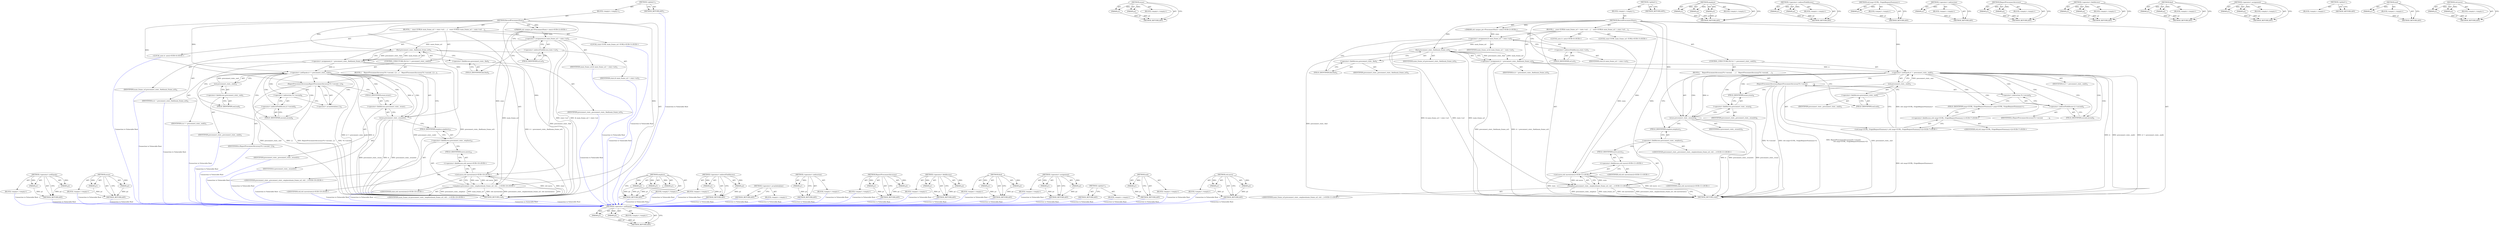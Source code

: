 digraph "std.move" {
vulnerable_100 [label=<(METHOD,&lt;operator&gt;.notEquals)>];
vulnerable_101 [label=<(PARAM,p1)>];
vulnerable_102 [label=<(PARAM,p2)>];
vulnerable_103 [label=<(BLOCK,&lt;empty&gt;,&lt;empty&gt;)>];
vulnerable_104 [label=<(METHOD_RETURN,ANY)>];
vulnerable_122 [label=<(METHOD,erase)>];
vulnerable_123 [label=<(PARAM,p1)>];
vulnerable_124 [label=<(PARAM,p2)>];
vulnerable_125 [label=<(BLOCK,&lt;empty&gt;,&lt;empty&gt;)>];
vulnerable_126 [label=<(METHOD_RETURN,ANY)>];
vulnerable_6 [label=<(METHOD,&lt;global&gt;)<SUB>1</SUB>>];
vulnerable_7 [label=<(BLOCK,&lt;empty&gt;,&lt;empty&gt;)<SUB>1</SUB>>];
vulnerable_8 [label=<(METHOD,RecordPreconnectStats)<SUB>1</SUB>>];
vulnerable_9 [label="<(PARAM,std::unique_ptr&lt;PreconnectStats&gt; stats)<SUB>2</SUB>>"];
vulnerable_10 [label=<(BLOCK,{
   const GURL&amp; main_frame_url = stats-&gt;url;
 ...,{
   const GURL&amp; main_frame_url = stats-&gt;url;
 ...)<SUB>2</SUB>>];
vulnerable_11 [label="<(LOCAL,const GURL main_frame_url: GURL)<SUB>3</SUB>>"];
vulnerable_12 [label=<(&lt;operator&gt;.assignment,&amp; main_frame_url = stats-&gt;url)<SUB>3</SUB>>];
vulnerable_13 [label=<(IDENTIFIER,main_frame_url,&amp; main_frame_url = stats-&gt;url)<SUB>3</SUB>>];
vulnerable_14 [label=<(&lt;operator&gt;.indirectFieldAccess,stats-&gt;url)<SUB>3</SUB>>];
vulnerable_15 [label=<(IDENTIFIER,stats,&amp; main_frame_url = stats-&gt;url)<SUB>3</SUB>>];
vulnerable_16 [label=<(FIELD_IDENTIFIER,url,url)<SUB>3</SUB>>];
vulnerable_17 [label="<(LOCAL,auto it: auto)<SUB>4</SUB>>"];
vulnerable_18 [label=<(&lt;operator&gt;.assignment,it = preconnect_stats_.find(main_frame_url))<SUB>4</SUB>>];
vulnerable_19 [label=<(IDENTIFIER,it,it = preconnect_stats_.find(main_frame_url))<SUB>4</SUB>>];
vulnerable_20 [label=<(find,preconnect_stats_.find(main_frame_url))<SUB>4</SUB>>];
vulnerable_21 [label=<(&lt;operator&gt;.fieldAccess,preconnect_stats_.find)<SUB>4</SUB>>];
vulnerable_22 [label=<(IDENTIFIER,preconnect_stats_,preconnect_stats_.find(main_frame_url))<SUB>4</SUB>>];
vulnerable_23 [label=<(FIELD_IDENTIFIER,find,find)<SUB>4</SUB>>];
vulnerable_24 [label=<(IDENTIFIER,main_frame_url,preconnect_stats_.find(main_frame_url))<SUB>4</SUB>>];
vulnerable_25 [label=<(CONTROL_STRUCTURE,IF,if (it != preconnect_stats_.end()))<SUB>5</SUB>>];
vulnerable_26 [label=<(&lt;operator&gt;.notEquals,it != preconnect_stats_.end())<SUB>5</SUB>>];
vulnerable_27 [label=<(IDENTIFIER,it,it != preconnect_stats_.end())<SUB>5</SUB>>];
vulnerable_28 [label=<(end,preconnect_stats_.end())<SUB>5</SUB>>];
vulnerable_29 [label=<(&lt;operator&gt;.fieldAccess,preconnect_stats_.end)<SUB>5</SUB>>];
vulnerable_30 [label=<(IDENTIFIER,preconnect_stats_,preconnect_stats_.end())<SUB>5</SUB>>];
vulnerable_31 [label=<(FIELD_IDENTIFIER,end,end)<SUB>5</SUB>>];
vulnerable_32 [label=<(BLOCK,{
    ReportPreconnectAccuracy(*it-&gt;second,
   ...,{
    ReportPreconnectAccuracy(*it-&gt;second,
   ...)<SUB>5</SUB>>];
vulnerable_33 [label=<(ReportPreconnectAccuracy,ReportPreconnectAccuracy(*it-&gt;second,
         ...)<SUB>6</SUB>>];
vulnerable_34 [label=<(&lt;operator&gt;.indirection,*it-&gt;second)<SUB>6</SUB>>];
vulnerable_35 [label=<(&lt;operator&gt;.indirectFieldAccess,it-&gt;second)<SUB>6</SUB>>];
vulnerable_36 [label=<(IDENTIFIER,it,ReportPreconnectAccuracy(*it-&gt;second,
         ...)<SUB>6</SUB>>];
vulnerable_37 [label=<(FIELD_IDENTIFIER,second,second)<SUB>6</SUB>>];
vulnerable_38 [label="<(std.map&lt;GURL, OriginRequestSummary&gt;,std::map&lt;GURL, OriginRequestSummary&gt;())<SUB>7</SUB>>"];
vulnerable_39 [label="<(&lt;operator&gt;.fieldAccess,std::map&lt;GURL, OriginRequestSummary&gt;)<SUB>7</SUB>>"];
vulnerable_40 [label="<(IDENTIFIER,std,std::map&lt;GURL, OriginRequestSummary&gt;())<SUB>7</SUB>>"];
vulnerable_41 [label=<(FIELD_IDENTIFIER,map&lt;GURL, OriginRequestSummary&gt;,map&lt;GURL, OriginRequestSummary&gt;)<SUB>7</SUB>>];
vulnerable_42 [label=<(erase,preconnect_stats_.erase(it))<SUB>8</SUB>>];
vulnerable_43 [label=<(&lt;operator&gt;.fieldAccess,preconnect_stats_.erase)<SUB>8</SUB>>];
vulnerable_44 [label=<(IDENTIFIER,preconnect_stats_,preconnect_stats_.erase(it))<SUB>8</SUB>>];
vulnerable_45 [label=<(FIELD_IDENTIFIER,erase,erase)<SUB>8</SUB>>];
vulnerable_46 [label=<(IDENTIFIER,it,preconnect_stats_.erase(it))<SUB>8</SUB>>];
vulnerable_47 [label="<(emplace,preconnect_stats_.emplace(main_frame_url, std::...)<SUB>11</SUB>>"];
vulnerable_48 [label=<(&lt;operator&gt;.fieldAccess,preconnect_stats_.emplace)<SUB>11</SUB>>];
vulnerable_49 [label="<(IDENTIFIER,preconnect_stats_,preconnect_stats_.emplace(main_frame_url, std::...)<SUB>11</SUB>>"];
vulnerable_50 [label=<(FIELD_IDENTIFIER,emplace,emplace)<SUB>11</SUB>>];
vulnerable_51 [label="<(IDENTIFIER,main_frame_url,preconnect_stats_.emplace(main_frame_url, std::...)<SUB>11</SUB>>"];
vulnerable_52 [label="<(std.move,std::move(stats))<SUB>11</SUB>>"];
vulnerable_53 [label="<(&lt;operator&gt;.fieldAccess,std::move)<SUB>11</SUB>>"];
vulnerable_54 [label="<(IDENTIFIER,std,std::move(stats))<SUB>11</SUB>>"];
vulnerable_55 [label=<(FIELD_IDENTIFIER,move,move)<SUB>11</SUB>>];
vulnerable_56 [label="<(IDENTIFIER,stats,std::move(stats))<SUB>11</SUB>>"];
vulnerable_57 [label=<(METHOD_RETURN,void)<SUB>1</SUB>>];
vulnerable_59 [label=<(METHOD_RETURN,ANY)<SUB>1</SUB>>];
vulnerable_127 [label=<(METHOD,emplace)>];
vulnerable_128 [label=<(PARAM,p1)>];
vulnerable_129 [label=<(PARAM,p2)>];
vulnerable_130 [label=<(PARAM,p3)>];
vulnerable_131 [label=<(BLOCK,&lt;empty&gt;,&lt;empty&gt;)>];
vulnerable_132 [label=<(METHOD_RETURN,ANY)>];
vulnerable_85 [label=<(METHOD,&lt;operator&gt;.indirectFieldAccess)>];
vulnerable_86 [label=<(PARAM,p1)>];
vulnerable_87 [label=<(PARAM,p2)>];
vulnerable_88 [label=<(BLOCK,&lt;empty&gt;,&lt;empty&gt;)>];
vulnerable_89 [label=<(METHOD_RETURN,ANY)>];
vulnerable_118 [label=<(METHOD,std.map&lt;GURL, OriginRequestSummary&gt;)>];
vulnerable_119 [label=<(PARAM,p1)>];
vulnerable_120 [label=<(BLOCK,&lt;empty&gt;,&lt;empty&gt;)>];
vulnerable_121 [label=<(METHOD_RETURN,ANY)>];
vulnerable_114 [label=<(METHOD,&lt;operator&gt;.indirection)>];
vulnerable_115 [label=<(PARAM,p1)>];
vulnerable_116 [label=<(BLOCK,&lt;empty&gt;,&lt;empty&gt;)>];
vulnerable_117 [label=<(METHOD_RETURN,ANY)>];
vulnerable_109 [label=<(METHOD,ReportPreconnectAccuracy)>];
vulnerable_110 [label=<(PARAM,p1)>];
vulnerable_111 [label=<(PARAM,p2)>];
vulnerable_112 [label=<(BLOCK,&lt;empty&gt;,&lt;empty&gt;)>];
vulnerable_113 [label=<(METHOD_RETURN,ANY)>];
vulnerable_95 [label=<(METHOD,&lt;operator&gt;.fieldAccess)>];
vulnerable_96 [label=<(PARAM,p1)>];
vulnerable_97 [label=<(PARAM,p2)>];
vulnerable_98 [label=<(BLOCK,&lt;empty&gt;,&lt;empty&gt;)>];
vulnerable_99 [label=<(METHOD_RETURN,ANY)>];
vulnerable_90 [label=<(METHOD,find)>];
vulnerable_91 [label=<(PARAM,p1)>];
vulnerable_92 [label=<(PARAM,p2)>];
vulnerable_93 [label=<(BLOCK,&lt;empty&gt;,&lt;empty&gt;)>];
vulnerable_94 [label=<(METHOD_RETURN,ANY)>];
vulnerable_80 [label=<(METHOD,&lt;operator&gt;.assignment)>];
vulnerable_81 [label=<(PARAM,p1)>];
vulnerable_82 [label=<(PARAM,p2)>];
vulnerable_83 [label=<(BLOCK,&lt;empty&gt;,&lt;empty&gt;)>];
vulnerable_84 [label=<(METHOD_RETURN,ANY)>];
vulnerable_74 [label=<(METHOD,&lt;global&gt;)<SUB>1</SUB>>];
vulnerable_75 [label=<(BLOCK,&lt;empty&gt;,&lt;empty&gt;)>];
vulnerable_76 [label=<(METHOD_RETURN,ANY)>];
vulnerable_105 [label=<(METHOD,end)>];
vulnerable_106 [label=<(PARAM,p1)>];
vulnerable_107 [label=<(BLOCK,&lt;empty&gt;,&lt;empty&gt;)>];
vulnerable_108 [label=<(METHOD_RETURN,ANY)>];
vulnerable_133 [label=<(METHOD,std.move)>];
vulnerable_134 [label=<(PARAM,p1)>];
vulnerable_135 [label=<(PARAM,p2)>];
vulnerable_136 [label=<(BLOCK,&lt;empty&gt;,&lt;empty&gt;)>];
vulnerable_137 [label=<(METHOD_RETURN,ANY)>];
fixed_95 [label=<(METHOD,&lt;operator&gt;.notEquals)>];
fixed_96 [label=<(PARAM,p1)>];
fixed_97 [label=<(PARAM,p2)>];
fixed_98 [label=<(BLOCK,&lt;empty&gt;,&lt;empty&gt;)>];
fixed_99 [label=<(METHOD_RETURN,ANY)>];
fixed_116 [label=<(METHOD,erase)>];
fixed_117 [label=<(PARAM,p1)>];
fixed_118 [label=<(PARAM,p2)>];
fixed_119 [label=<(BLOCK,&lt;empty&gt;,&lt;empty&gt;)>];
fixed_120 [label=<(METHOD_RETURN,ANY)>];
fixed_6 [label=<(METHOD,&lt;global&gt;)<SUB>1</SUB>>];
fixed_7 [label=<(BLOCK,&lt;empty&gt;,&lt;empty&gt;)<SUB>1</SUB>>];
fixed_8 [label=<(METHOD,RecordPreconnectStats)<SUB>1</SUB>>];
fixed_9 [label="<(PARAM,std::unique_ptr&lt;PreconnectStats&gt; stats)<SUB>2</SUB>>"];
fixed_10 [label=<(BLOCK,{
   const GURL&amp; main_frame_url = stats-&gt;url;
 ...,{
   const GURL&amp; main_frame_url = stats-&gt;url;
 ...)<SUB>2</SUB>>];
fixed_11 [label="<(LOCAL,const GURL main_frame_url: GURL)<SUB>3</SUB>>"];
fixed_12 [label=<(&lt;operator&gt;.assignment,&amp; main_frame_url = stats-&gt;url)<SUB>3</SUB>>];
fixed_13 [label=<(IDENTIFIER,main_frame_url,&amp; main_frame_url = stats-&gt;url)<SUB>3</SUB>>];
fixed_14 [label=<(&lt;operator&gt;.indirectFieldAccess,stats-&gt;url)<SUB>3</SUB>>];
fixed_15 [label=<(IDENTIFIER,stats,&amp; main_frame_url = stats-&gt;url)<SUB>3</SUB>>];
fixed_16 [label=<(FIELD_IDENTIFIER,url,url)<SUB>3</SUB>>];
fixed_17 [label="<(LOCAL,auto it: auto)<SUB>4</SUB>>"];
fixed_18 [label=<(&lt;operator&gt;.assignment,it = preconnect_stats_.find(main_frame_url))<SUB>4</SUB>>];
fixed_19 [label=<(IDENTIFIER,it,it = preconnect_stats_.find(main_frame_url))<SUB>4</SUB>>];
fixed_20 [label=<(find,preconnect_stats_.find(main_frame_url))<SUB>4</SUB>>];
fixed_21 [label=<(&lt;operator&gt;.fieldAccess,preconnect_stats_.find)<SUB>4</SUB>>];
fixed_22 [label=<(IDENTIFIER,preconnect_stats_,preconnect_stats_.find(main_frame_url))<SUB>4</SUB>>];
fixed_23 [label=<(FIELD_IDENTIFIER,find,find)<SUB>4</SUB>>];
fixed_24 [label=<(IDENTIFIER,main_frame_url,preconnect_stats_.find(main_frame_url))<SUB>4</SUB>>];
fixed_25 [label=<(CONTROL_STRUCTURE,IF,if (it != preconnect_stats_.end()))<SUB>5</SUB>>];
fixed_26 [label=<(&lt;operator&gt;.notEquals,it != preconnect_stats_.end())<SUB>5</SUB>>];
fixed_27 [label=<(IDENTIFIER,it,it != preconnect_stats_.end())<SUB>5</SUB>>];
fixed_28 [label=<(end,preconnect_stats_.end())<SUB>5</SUB>>];
fixed_29 [label=<(&lt;operator&gt;.fieldAccess,preconnect_stats_.end)<SUB>5</SUB>>];
fixed_30 [label=<(IDENTIFIER,preconnect_stats_,preconnect_stats_.end())<SUB>5</SUB>>];
fixed_31 [label=<(FIELD_IDENTIFIER,end,end)<SUB>5</SUB>>];
fixed_32 [label=<(BLOCK,{
    ReportPreconnectAccuracy(*it-&gt;second, {})...,{
    ReportPreconnectAccuracy(*it-&gt;second, {})...)<SUB>5</SUB>>];
fixed_33 [label=<(ReportPreconnectAccuracy,ReportPreconnectAccuracy(*it-&gt;second, {}))<SUB>6</SUB>>];
fixed_34 [label=<(&lt;operator&gt;.indirection,*it-&gt;second)<SUB>6</SUB>>];
fixed_35 [label=<(&lt;operator&gt;.indirectFieldAccess,it-&gt;second)<SUB>6</SUB>>];
fixed_36 [label=<(IDENTIFIER,it,ReportPreconnectAccuracy(*it-&gt;second, {}))<SUB>6</SUB>>];
fixed_37 [label=<(FIELD_IDENTIFIER,second,second)<SUB>6</SUB>>];
fixed_38 [label=<(&lt;operator&gt;.arrayInitializer,{})<SUB>6</SUB>>];
fixed_39 [label=<(erase,preconnect_stats_.erase(it))<SUB>7</SUB>>];
fixed_40 [label=<(&lt;operator&gt;.fieldAccess,preconnect_stats_.erase)<SUB>7</SUB>>];
fixed_41 [label=<(IDENTIFIER,preconnect_stats_,preconnect_stats_.erase(it))<SUB>7</SUB>>];
fixed_42 [label=<(FIELD_IDENTIFIER,erase,erase)<SUB>7</SUB>>];
fixed_43 [label=<(IDENTIFIER,it,preconnect_stats_.erase(it))<SUB>7</SUB>>];
fixed_44 [label="<(emplace,preconnect_stats_.emplace(main_frame_url, std::...)<SUB>10</SUB>>"];
fixed_45 [label=<(&lt;operator&gt;.fieldAccess,preconnect_stats_.emplace)<SUB>10</SUB>>];
fixed_46 [label="<(IDENTIFIER,preconnect_stats_,preconnect_stats_.emplace(main_frame_url, std::...)<SUB>10</SUB>>"];
fixed_47 [label=<(FIELD_IDENTIFIER,emplace,emplace)<SUB>10</SUB>>];
fixed_48 [label="<(IDENTIFIER,main_frame_url,preconnect_stats_.emplace(main_frame_url, std::...)<SUB>10</SUB>>"];
fixed_49 [label="<(std.move,std::move(stats))<SUB>10</SUB>>"];
fixed_50 [label="<(&lt;operator&gt;.fieldAccess,std::move)<SUB>10</SUB>>"];
fixed_51 [label="<(IDENTIFIER,std,std::move(stats))<SUB>10</SUB>>"];
fixed_52 [label=<(FIELD_IDENTIFIER,move,move)<SUB>10</SUB>>];
fixed_53 [label="<(IDENTIFIER,stats,std::move(stats))<SUB>10</SUB>>"];
fixed_54 [label=<(METHOD_RETURN,void)<SUB>1</SUB>>];
fixed_56 [label=<(METHOD_RETURN,ANY)<SUB>1</SUB>>];
fixed_121 [label=<(METHOD,emplace)>];
fixed_122 [label=<(PARAM,p1)>];
fixed_123 [label=<(PARAM,p2)>];
fixed_124 [label=<(PARAM,p3)>];
fixed_125 [label=<(BLOCK,&lt;empty&gt;,&lt;empty&gt;)>];
fixed_126 [label=<(METHOD_RETURN,ANY)>];
fixed_80 [label=<(METHOD,&lt;operator&gt;.indirectFieldAccess)>];
fixed_81 [label=<(PARAM,p1)>];
fixed_82 [label=<(PARAM,p2)>];
fixed_83 [label=<(BLOCK,&lt;empty&gt;,&lt;empty&gt;)>];
fixed_84 [label=<(METHOD_RETURN,ANY)>];
fixed_113 [label=<(METHOD,&lt;operator&gt;.arrayInitializer)>];
fixed_114 [label=<(BLOCK,&lt;empty&gt;,&lt;empty&gt;)>];
fixed_115 [label=<(METHOD_RETURN,ANY)>];
fixed_109 [label=<(METHOD,&lt;operator&gt;.indirection)>];
fixed_110 [label=<(PARAM,p1)>];
fixed_111 [label=<(BLOCK,&lt;empty&gt;,&lt;empty&gt;)>];
fixed_112 [label=<(METHOD_RETURN,ANY)>];
fixed_104 [label=<(METHOD,ReportPreconnectAccuracy)>];
fixed_105 [label=<(PARAM,p1)>];
fixed_106 [label=<(PARAM,p2)>];
fixed_107 [label=<(BLOCK,&lt;empty&gt;,&lt;empty&gt;)>];
fixed_108 [label=<(METHOD_RETURN,ANY)>];
fixed_90 [label=<(METHOD,&lt;operator&gt;.fieldAccess)>];
fixed_91 [label=<(PARAM,p1)>];
fixed_92 [label=<(PARAM,p2)>];
fixed_93 [label=<(BLOCK,&lt;empty&gt;,&lt;empty&gt;)>];
fixed_94 [label=<(METHOD_RETURN,ANY)>];
fixed_85 [label=<(METHOD,find)>];
fixed_86 [label=<(PARAM,p1)>];
fixed_87 [label=<(PARAM,p2)>];
fixed_88 [label=<(BLOCK,&lt;empty&gt;,&lt;empty&gt;)>];
fixed_89 [label=<(METHOD_RETURN,ANY)>];
fixed_75 [label=<(METHOD,&lt;operator&gt;.assignment)>];
fixed_76 [label=<(PARAM,p1)>];
fixed_77 [label=<(PARAM,p2)>];
fixed_78 [label=<(BLOCK,&lt;empty&gt;,&lt;empty&gt;)>];
fixed_79 [label=<(METHOD_RETURN,ANY)>];
fixed_69 [label=<(METHOD,&lt;global&gt;)<SUB>1</SUB>>];
fixed_70 [label=<(BLOCK,&lt;empty&gt;,&lt;empty&gt;)>];
fixed_71 [label=<(METHOD_RETURN,ANY)>];
fixed_100 [label=<(METHOD,end)>];
fixed_101 [label=<(PARAM,p1)>];
fixed_102 [label=<(BLOCK,&lt;empty&gt;,&lt;empty&gt;)>];
fixed_103 [label=<(METHOD_RETURN,ANY)>];
fixed_127 [label=<(METHOD,std.move)>];
fixed_128 [label=<(PARAM,p1)>];
fixed_129 [label=<(PARAM,p2)>];
fixed_130 [label=<(BLOCK,&lt;empty&gt;,&lt;empty&gt;)>];
fixed_131 [label=<(METHOD_RETURN,ANY)>];
vulnerable_100 -> vulnerable_101  [key=0, label="AST: "];
vulnerable_100 -> vulnerable_101  [key=1, label="DDG: "];
vulnerable_100 -> vulnerable_103  [key=0, label="AST: "];
vulnerable_100 -> vulnerable_102  [key=0, label="AST: "];
vulnerable_100 -> vulnerable_102  [key=1, label="DDG: "];
vulnerable_100 -> vulnerable_104  [key=0, label="AST: "];
vulnerable_100 -> vulnerable_104  [key=1, label="CFG: "];
vulnerable_101 -> vulnerable_104  [key=0, label="DDG: p1"];
vulnerable_102 -> vulnerable_104  [key=0, label="DDG: p2"];
vulnerable_122 -> vulnerable_123  [key=0, label="AST: "];
vulnerable_122 -> vulnerable_123  [key=1, label="DDG: "];
vulnerable_122 -> vulnerable_125  [key=0, label="AST: "];
vulnerable_122 -> vulnerable_124  [key=0, label="AST: "];
vulnerable_122 -> vulnerable_124  [key=1, label="DDG: "];
vulnerable_122 -> vulnerable_126  [key=0, label="AST: "];
vulnerable_122 -> vulnerable_126  [key=1, label="CFG: "];
vulnerable_123 -> vulnerable_126  [key=0, label="DDG: p1"];
vulnerable_124 -> vulnerable_126  [key=0, label="DDG: p2"];
vulnerable_6 -> vulnerable_7  [key=0, label="AST: "];
vulnerable_6 -> vulnerable_59  [key=0, label="AST: "];
vulnerable_6 -> vulnerable_59  [key=1, label="CFG: "];
vulnerable_7 -> vulnerable_8  [key=0, label="AST: "];
vulnerable_8 -> vulnerable_9  [key=0, label="AST: "];
vulnerable_8 -> vulnerable_9  [key=1, label="DDG: "];
vulnerable_8 -> vulnerable_10  [key=0, label="AST: "];
vulnerable_8 -> vulnerable_57  [key=0, label="AST: "];
vulnerable_8 -> vulnerable_16  [key=0, label="CFG: "];
vulnerable_8 -> vulnerable_47  [key=0, label="DDG: "];
vulnerable_8 -> vulnerable_20  [key=0, label="DDG: "];
vulnerable_8 -> vulnerable_26  [key=0, label="DDG: "];
vulnerable_8 -> vulnerable_52  [key=0, label="DDG: "];
vulnerable_8 -> vulnerable_42  [key=0, label="DDG: "];
vulnerable_9 -> vulnerable_12  [key=0, label="DDG: stats"];
vulnerable_9 -> vulnerable_52  [key=0, label="DDG: stats"];
vulnerable_10 -> vulnerable_11  [key=0, label="AST: "];
vulnerable_10 -> vulnerable_12  [key=0, label="AST: "];
vulnerable_10 -> vulnerable_17  [key=0, label="AST: "];
vulnerable_10 -> vulnerable_18  [key=0, label="AST: "];
vulnerable_10 -> vulnerable_25  [key=0, label="AST: "];
vulnerable_10 -> vulnerable_47  [key=0, label="AST: "];
vulnerable_12 -> vulnerable_13  [key=0, label="AST: "];
vulnerable_12 -> vulnerable_14  [key=0, label="AST: "];
vulnerable_12 -> vulnerable_23  [key=0, label="CFG: "];
vulnerable_12 -> vulnerable_57  [key=0, label="DDG: stats-&gt;url"];
vulnerable_12 -> vulnerable_57  [key=1, label="DDG: &amp; main_frame_url = stats-&gt;url"];
vulnerable_12 -> vulnerable_20  [key=0, label="DDG: main_frame_url"];
vulnerable_14 -> vulnerable_15  [key=0, label="AST: "];
vulnerable_14 -> vulnerable_16  [key=0, label="AST: "];
vulnerable_14 -> vulnerable_12  [key=0, label="CFG: "];
vulnerable_16 -> vulnerable_14  [key=0, label="CFG: "];
vulnerable_18 -> vulnerable_19  [key=0, label="AST: "];
vulnerable_18 -> vulnerable_20  [key=0, label="AST: "];
vulnerable_18 -> vulnerable_31  [key=0, label="CFG: "];
vulnerable_18 -> vulnerable_57  [key=0, label="DDG: preconnect_stats_.find(main_frame_url)"];
vulnerable_18 -> vulnerable_57  [key=1, label="DDG: it = preconnect_stats_.find(main_frame_url)"];
vulnerable_18 -> vulnerable_26  [key=0, label="DDG: it"];
vulnerable_20 -> vulnerable_21  [key=0, label="AST: "];
vulnerable_20 -> vulnerable_24  [key=0, label="AST: "];
vulnerable_20 -> vulnerable_18  [key=0, label="CFG: "];
vulnerable_20 -> vulnerable_18  [key=1, label="DDG: preconnect_stats_.find"];
vulnerable_20 -> vulnerable_18  [key=2, label="DDG: main_frame_url"];
vulnerable_20 -> vulnerable_57  [key=0, label="DDG: preconnect_stats_.find"];
vulnerable_20 -> vulnerable_47  [key=0, label="DDG: main_frame_url"];
vulnerable_21 -> vulnerable_22  [key=0, label="AST: "];
vulnerable_21 -> vulnerable_23  [key=0, label="AST: "];
vulnerable_21 -> vulnerable_20  [key=0, label="CFG: "];
vulnerable_23 -> vulnerable_21  [key=0, label="CFG: "];
vulnerable_25 -> vulnerable_26  [key=0, label="AST: "];
vulnerable_25 -> vulnerable_32  [key=0, label="AST: "];
vulnerable_26 -> vulnerable_27  [key=0, label="AST: "];
vulnerable_26 -> vulnerable_28  [key=0, label="AST: "];
vulnerable_26 -> vulnerable_37  [key=0, label="CFG: "];
vulnerable_26 -> vulnerable_37  [key=1, label="CDG: "];
vulnerable_26 -> vulnerable_50  [key=0, label="CFG: "];
vulnerable_26 -> vulnerable_57  [key=0, label="DDG: it"];
vulnerable_26 -> vulnerable_57  [key=1, label="DDG: preconnect_stats_.end()"];
vulnerable_26 -> vulnerable_57  [key=2, label="DDG: it != preconnect_stats_.end()"];
vulnerable_26 -> vulnerable_42  [key=0, label="DDG: it"];
vulnerable_26 -> vulnerable_42  [key=1, label="CDG: "];
vulnerable_26 -> vulnerable_34  [key=0, label="CDG: "];
vulnerable_26 -> vulnerable_33  [key=0, label="CDG: "];
vulnerable_26 -> vulnerable_35  [key=0, label="CDG: "];
vulnerable_26 -> vulnerable_38  [key=0, label="CDG: "];
vulnerable_26 -> vulnerable_41  [key=0, label="CDG: "];
vulnerable_26 -> vulnerable_45  [key=0, label="CDG: "];
vulnerable_26 -> vulnerable_39  [key=0, label="CDG: "];
vulnerable_26 -> vulnerable_43  [key=0, label="CDG: "];
vulnerable_28 -> vulnerable_29  [key=0, label="AST: "];
vulnerable_28 -> vulnerable_26  [key=0, label="CFG: "];
vulnerable_28 -> vulnerable_26  [key=1, label="DDG: preconnect_stats_.end"];
vulnerable_28 -> vulnerable_57  [key=0, label="DDG: preconnect_stats_.end"];
vulnerable_29 -> vulnerable_30  [key=0, label="AST: "];
vulnerable_29 -> vulnerable_31  [key=0, label="AST: "];
vulnerable_29 -> vulnerable_28  [key=0, label="CFG: "];
vulnerable_31 -> vulnerable_29  [key=0, label="CFG: "];
vulnerable_32 -> vulnerable_33  [key=0, label="AST: "];
vulnerable_32 -> vulnerable_42  [key=0, label="AST: "];
vulnerable_33 -> vulnerable_34  [key=0, label="AST: "];
vulnerable_33 -> vulnerable_38  [key=0, label="AST: "];
vulnerable_33 -> vulnerable_45  [key=0, label="CFG: "];
vulnerable_33 -> vulnerable_57  [key=0, label="DDG: *it-&gt;second"];
vulnerable_33 -> vulnerable_57  [key=1, label="DDG: std::map&lt;GURL, OriginRequestSummary&gt;()"];
vulnerable_33 -> vulnerable_57  [key=2, label="DDG: ReportPreconnectAccuracy(*it-&gt;second,
                             std::map&lt;GURL, OriginRequestSummary&gt;())"];
vulnerable_34 -> vulnerable_35  [key=0, label="AST: "];
vulnerable_34 -> vulnerable_41  [key=0, label="CFG: "];
vulnerable_35 -> vulnerable_36  [key=0, label="AST: "];
vulnerable_35 -> vulnerable_37  [key=0, label="AST: "];
vulnerable_35 -> vulnerable_34  [key=0, label="CFG: "];
vulnerable_37 -> vulnerable_35  [key=0, label="CFG: "];
vulnerable_38 -> vulnerable_39  [key=0, label="AST: "];
vulnerable_38 -> vulnerable_33  [key=0, label="CFG: "];
vulnerable_38 -> vulnerable_33  [key=1, label="DDG: std::map&lt;GURL, OriginRequestSummary&gt;"];
vulnerable_38 -> vulnerable_57  [key=0, label="DDG: std::map&lt;GURL, OriginRequestSummary&gt;"];
vulnerable_39 -> vulnerable_40  [key=0, label="AST: "];
vulnerable_39 -> vulnerable_41  [key=0, label="AST: "];
vulnerable_39 -> vulnerable_38  [key=0, label="CFG: "];
vulnerable_41 -> vulnerable_39  [key=0, label="CFG: "];
vulnerable_42 -> vulnerable_43  [key=0, label="AST: "];
vulnerable_42 -> vulnerable_46  [key=0, label="AST: "];
vulnerable_42 -> vulnerable_50  [key=0, label="CFG: "];
vulnerable_42 -> vulnerable_57  [key=0, label="DDG: preconnect_stats_.erase"];
vulnerable_42 -> vulnerable_57  [key=1, label="DDG: it"];
vulnerable_42 -> vulnerable_57  [key=2, label="DDG: preconnect_stats_.erase(it)"];
vulnerable_43 -> vulnerable_44  [key=0, label="AST: "];
vulnerable_43 -> vulnerable_45  [key=0, label="AST: "];
vulnerable_43 -> vulnerable_42  [key=0, label="CFG: "];
vulnerable_45 -> vulnerable_43  [key=0, label="CFG: "];
vulnerable_47 -> vulnerable_48  [key=0, label="AST: "];
vulnerable_47 -> vulnerable_51  [key=0, label="AST: "];
vulnerable_47 -> vulnerable_52  [key=0, label="AST: "];
vulnerable_47 -> vulnerable_57  [key=0, label="CFG: "];
vulnerable_47 -> vulnerable_57  [key=1, label="DDG: preconnect_stats_.emplace"];
vulnerable_47 -> vulnerable_57  [key=2, label="DDG: main_frame_url"];
vulnerable_47 -> vulnerable_57  [key=3, label="DDG: std::move(stats)"];
vulnerable_47 -> vulnerable_57  [key=4, label="DDG: preconnect_stats_.emplace(main_frame_url, std::move(stats))"];
vulnerable_48 -> vulnerable_49  [key=0, label="AST: "];
vulnerable_48 -> vulnerable_50  [key=0, label="AST: "];
vulnerable_48 -> vulnerable_55  [key=0, label="CFG: "];
vulnerable_50 -> vulnerable_48  [key=0, label="CFG: "];
vulnerable_52 -> vulnerable_53  [key=0, label="AST: "];
vulnerable_52 -> vulnerable_56  [key=0, label="AST: "];
vulnerable_52 -> vulnerable_47  [key=0, label="CFG: "];
vulnerable_52 -> vulnerable_47  [key=1, label="DDG: std::move"];
vulnerable_52 -> vulnerable_47  [key=2, label="DDG: stats"];
vulnerable_52 -> vulnerable_57  [key=0, label="DDG: std::move"];
vulnerable_52 -> vulnerable_57  [key=1, label="DDG: stats"];
vulnerable_53 -> vulnerable_54  [key=0, label="AST: "];
vulnerable_53 -> vulnerable_55  [key=0, label="AST: "];
vulnerable_53 -> vulnerable_52  [key=0, label="CFG: "];
vulnerable_55 -> vulnerable_53  [key=0, label="CFG: "];
vulnerable_127 -> vulnerable_128  [key=0, label="AST: "];
vulnerable_127 -> vulnerable_128  [key=1, label="DDG: "];
vulnerable_127 -> vulnerable_131  [key=0, label="AST: "];
vulnerable_127 -> vulnerable_129  [key=0, label="AST: "];
vulnerable_127 -> vulnerable_129  [key=1, label="DDG: "];
vulnerable_127 -> vulnerable_132  [key=0, label="AST: "];
vulnerable_127 -> vulnerable_132  [key=1, label="CFG: "];
vulnerable_127 -> vulnerable_130  [key=0, label="AST: "];
vulnerable_127 -> vulnerable_130  [key=1, label="DDG: "];
vulnerable_128 -> vulnerable_132  [key=0, label="DDG: p1"];
vulnerable_129 -> vulnerable_132  [key=0, label="DDG: p2"];
vulnerable_130 -> vulnerable_132  [key=0, label="DDG: p3"];
vulnerable_85 -> vulnerable_86  [key=0, label="AST: "];
vulnerable_85 -> vulnerable_86  [key=1, label="DDG: "];
vulnerable_85 -> vulnerable_88  [key=0, label="AST: "];
vulnerable_85 -> vulnerable_87  [key=0, label="AST: "];
vulnerable_85 -> vulnerable_87  [key=1, label="DDG: "];
vulnerable_85 -> vulnerable_89  [key=0, label="AST: "];
vulnerable_85 -> vulnerable_89  [key=1, label="CFG: "];
vulnerable_86 -> vulnerable_89  [key=0, label="DDG: p1"];
vulnerable_87 -> vulnerable_89  [key=0, label="DDG: p2"];
vulnerable_118 -> vulnerable_119  [key=0, label="AST: "];
vulnerable_118 -> vulnerable_119  [key=1, label="DDG: "];
vulnerable_118 -> vulnerable_120  [key=0, label="AST: "];
vulnerable_118 -> vulnerable_121  [key=0, label="AST: "];
vulnerable_118 -> vulnerable_121  [key=1, label="CFG: "];
vulnerable_119 -> vulnerable_121  [key=0, label="DDG: p1"];
vulnerable_114 -> vulnerable_115  [key=0, label="AST: "];
vulnerable_114 -> vulnerable_115  [key=1, label="DDG: "];
vulnerable_114 -> vulnerable_116  [key=0, label="AST: "];
vulnerable_114 -> vulnerable_117  [key=0, label="AST: "];
vulnerable_114 -> vulnerable_117  [key=1, label="CFG: "];
vulnerable_115 -> vulnerable_117  [key=0, label="DDG: p1"];
vulnerable_109 -> vulnerable_110  [key=0, label="AST: "];
vulnerable_109 -> vulnerable_110  [key=1, label="DDG: "];
vulnerable_109 -> vulnerable_112  [key=0, label="AST: "];
vulnerable_109 -> vulnerable_111  [key=0, label="AST: "];
vulnerable_109 -> vulnerable_111  [key=1, label="DDG: "];
vulnerable_109 -> vulnerable_113  [key=0, label="AST: "];
vulnerable_109 -> vulnerable_113  [key=1, label="CFG: "];
vulnerable_110 -> vulnerable_113  [key=0, label="DDG: p1"];
vulnerable_111 -> vulnerable_113  [key=0, label="DDG: p2"];
vulnerable_95 -> vulnerable_96  [key=0, label="AST: "];
vulnerable_95 -> vulnerable_96  [key=1, label="DDG: "];
vulnerable_95 -> vulnerable_98  [key=0, label="AST: "];
vulnerable_95 -> vulnerable_97  [key=0, label="AST: "];
vulnerable_95 -> vulnerable_97  [key=1, label="DDG: "];
vulnerable_95 -> vulnerable_99  [key=0, label="AST: "];
vulnerable_95 -> vulnerable_99  [key=1, label="CFG: "];
vulnerable_96 -> vulnerable_99  [key=0, label="DDG: p1"];
vulnerable_97 -> vulnerable_99  [key=0, label="DDG: p2"];
vulnerable_90 -> vulnerable_91  [key=0, label="AST: "];
vulnerable_90 -> vulnerable_91  [key=1, label="DDG: "];
vulnerable_90 -> vulnerable_93  [key=0, label="AST: "];
vulnerable_90 -> vulnerable_92  [key=0, label="AST: "];
vulnerable_90 -> vulnerable_92  [key=1, label="DDG: "];
vulnerable_90 -> vulnerable_94  [key=0, label="AST: "];
vulnerable_90 -> vulnerable_94  [key=1, label="CFG: "];
vulnerable_91 -> vulnerable_94  [key=0, label="DDG: p1"];
vulnerable_92 -> vulnerable_94  [key=0, label="DDG: p2"];
vulnerable_80 -> vulnerable_81  [key=0, label="AST: "];
vulnerable_80 -> vulnerable_81  [key=1, label="DDG: "];
vulnerable_80 -> vulnerable_83  [key=0, label="AST: "];
vulnerable_80 -> vulnerable_82  [key=0, label="AST: "];
vulnerable_80 -> vulnerable_82  [key=1, label="DDG: "];
vulnerable_80 -> vulnerable_84  [key=0, label="AST: "];
vulnerable_80 -> vulnerable_84  [key=1, label="CFG: "];
vulnerable_81 -> vulnerable_84  [key=0, label="DDG: p1"];
vulnerable_82 -> vulnerable_84  [key=0, label="DDG: p2"];
vulnerable_74 -> vulnerable_75  [key=0, label="AST: "];
vulnerable_74 -> vulnerable_76  [key=0, label="AST: "];
vulnerable_74 -> vulnerable_76  [key=1, label="CFG: "];
vulnerable_105 -> vulnerable_106  [key=0, label="AST: "];
vulnerable_105 -> vulnerable_106  [key=1, label="DDG: "];
vulnerable_105 -> vulnerable_107  [key=0, label="AST: "];
vulnerable_105 -> vulnerable_108  [key=0, label="AST: "];
vulnerable_105 -> vulnerable_108  [key=1, label="CFG: "];
vulnerable_106 -> vulnerable_108  [key=0, label="DDG: p1"];
vulnerable_133 -> vulnerable_134  [key=0, label="AST: "];
vulnerable_133 -> vulnerable_134  [key=1, label="DDG: "];
vulnerable_133 -> vulnerable_136  [key=0, label="AST: "];
vulnerable_133 -> vulnerable_135  [key=0, label="AST: "];
vulnerable_133 -> vulnerable_135  [key=1, label="DDG: "];
vulnerable_133 -> vulnerable_137  [key=0, label="AST: "];
vulnerable_133 -> vulnerable_137  [key=1, label="CFG: "];
vulnerable_134 -> vulnerable_137  [key=0, label="DDG: p1"];
vulnerable_135 -> vulnerable_137  [key=0, label="DDG: p2"];
fixed_95 -> fixed_96  [key=0, label="AST: "];
fixed_95 -> fixed_96  [key=1, label="DDG: "];
fixed_95 -> fixed_98  [key=0, label="AST: "];
fixed_95 -> fixed_97  [key=0, label="AST: "];
fixed_95 -> fixed_97  [key=1, label="DDG: "];
fixed_95 -> fixed_99  [key=0, label="AST: "];
fixed_95 -> fixed_99  [key=1, label="CFG: "];
fixed_96 -> fixed_99  [key=0, label="DDG: p1"];
fixed_97 -> fixed_99  [key=0, label="DDG: p2"];
fixed_98 -> vulnerable_100  [color=blue, key=0, label="Connection to Vulnerable Root", penwidth="2.0", style=dashed];
fixed_99 -> vulnerable_100  [color=blue, key=0, label="Connection to Vulnerable Root", penwidth="2.0", style=dashed];
fixed_116 -> fixed_117  [key=0, label="AST: "];
fixed_116 -> fixed_117  [key=1, label="DDG: "];
fixed_116 -> fixed_119  [key=0, label="AST: "];
fixed_116 -> fixed_118  [key=0, label="AST: "];
fixed_116 -> fixed_118  [key=1, label="DDG: "];
fixed_116 -> fixed_120  [key=0, label="AST: "];
fixed_116 -> fixed_120  [key=1, label="CFG: "];
fixed_117 -> fixed_120  [key=0, label="DDG: p1"];
fixed_118 -> fixed_120  [key=0, label="DDG: p2"];
fixed_119 -> vulnerable_100  [color=blue, key=0, label="Connection to Vulnerable Root", penwidth="2.0", style=dashed];
fixed_120 -> vulnerable_100  [color=blue, key=0, label="Connection to Vulnerable Root", penwidth="2.0", style=dashed];
fixed_6 -> fixed_7  [key=0, label="AST: "];
fixed_6 -> fixed_56  [key=0, label="AST: "];
fixed_6 -> fixed_56  [key=1, label="CFG: "];
fixed_7 -> fixed_8  [key=0, label="AST: "];
fixed_8 -> fixed_9  [key=0, label="AST: "];
fixed_8 -> fixed_9  [key=1, label="DDG: "];
fixed_8 -> fixed_10  [key=0, label="AST: "];
fixed_8 -> fixed_54  [key=0, label="AST: "];
fixed_8 -> fixed_16  [key=0, label="CFG: "];
fixed_8 -> fixed_44  [key=0, label="DDG: "];
fixed_8 -> fixed_20  [key=0, label="DDG: "];
fixed_8 -> fixed_26  [key=0, label="DDG: "];
fixed_8 -> fixed_49  [key=0, label="DDG: "];
fixed_8 -> fixed_33  [key=0, label="DDG: "];
fixed_8 -> fixed_39  [key=0, label="DDG: "];
fixed_9 -> fixed_12  [key=0, label="DDG: stats"];
fixed_9 -> fixed_49  [key=0, label="DDG: stats"];
fixed_10 -> fixed_11  [key=0, label="AST: "];
fixed_10 -> fixed_12  [key=0, label="AST: "];
fixed_10 -> fixed_17  [key=0, label="AST: "];
fixed_10 -> fixed_18  [key=0, label="AST: "];
fixed_10 -> fixed_25  [key=0, label="AST: "];
fixed_10 -> fixed_44  [key=0, label="AST: "];
fixed_11 -> vulnerable_100  [color=blue, key=0, label="Connection to Vulnerable Root", penwidth="2.0", style=dashed];
fixed_12 -> fixed_13  [key=0, label="AST: "];
fixed_12 -> fixed_14  [key=0, label="AST: "];
fixed_12 -> fixed_23  [key=0, label="CFG: "];
fixed_12 -> fixed_54  [key=0, label="DDG: stats-&gt;url"];
fixed_12 -> fixed_54  [key=1, label="DDG: &amp; main_frame_url = stats-&gt;url"];
fixed_12 -> fixed_20  [key=0, label="DDG: main_frame_url"];
fixed_13 -> vulnerable_100  [color=blue, key=0, label="Connection to Vulnerable Root", penwidth="2.0", style=dashed];
fixed_14 -> fixed_15  [key=0, label="AST: "];
fixed_14 -> fixed_16  [key=0, label="AST: "];
fixed_14 -> fixed_12  [key=0, label="CFG: "];
fixed_15 -> vulnerable_100  [color=blue, key=0, label="Connection to Vulnerable Root", penwidth="2.0", style=dashed];
fixed_16 -> fixed_14  [key=0, label="CFG: "];
fixed_17 -> vulnerable_100  [color=blue, key=0, label="Connection to Vulnerable Root", penwidth="2.0", style=dashed];
fixed_18 -> fixed_19  [key=0, label="AST: "];
fixed_18 -> fixed_20  [key=0, label="AST: "];
fixed_18 -> fixed_31  [key=0, label="CFG: "];
fixed_18 -> fixed_54  [key=0, label="DDG: preconnect_stats_.find(main_frame_url)"];
fixed_18 -> fixed_54  [key=1, label="DDG: it = preconnect_stats_.find(main_frame_url)"];
fixed_18 -> fixed_26  [key=0, label="DDG: it"];
fixed_19 -> vulnerable_100  [color=blue, key=0, label="Connection to Vulnerable Root", penwidth="2.0", style=dashed];
fixed_20 -> fixed_21  [key=0, label="AST: "];
fixed_20 -> fixed_24  [key=0, label="AST: "];
fixed_20 -> fixed_18  [key=0, label="CFG: "];
fixed_20 -> fixed_18  [key=1, label="DDG: preconnect_stats_.find"];
fixed_20 -> fixed_18  [key=2, label="DDG: main_frame_url"];
fixed_20 -> fixed_54  [key=0, label="DDG: preconnect_stats_.find"];
fixed_20 -> fixed_44  [key=0, label="DDG: main_frame_url"];
fixed_21 -> fixed_22  [key=0, label="AST: "];
fixed_21 -> fixed_23  [key=0, label="AST: "];
fixed_21 -> fixed_20  [key=0, label="CFG: "];
fixed_22 -> vulnerable_100  [color=blue, key=0, label="Connection to Vulnerable Root", penwidth="2.0", style=dashed];
fixed_23 -> fixed_21  [key=0, label="CFG: "];
fixed_24 -> vulnerable_100  [color=blue, key=0, label="Connection to Vulnerable Root", penwidth="2.0", style=dashed];
fixed_25 -> fixed_26  [key=0, label="AST: "];
fixed_25 -> fixed_32  [key=0, label="AST: "];
fixed_26 -> fixed_27  [key=0, label="AST: "];
fixed_26 -> fixed_28  [key=0, label="AST: "];
fixed_26 -> fixed_37  [key=0, label="CFG: "];
fixed_26 -> fixed_37  [key=1, label="CDG: "];
fixed_26 -> fixed_47  [key=0, label="CFG: "];
fixed_26 -> fixed_54  [key=0, label="DDG: it"];
fixed_26 -> fixed_54  [key=1, label="DDG: preconnect_stats_.end()"];
fixed_26 -> fixed_54  [key=2, label="DDG: it != preconnect_stats_.end()"];
fixed_26 -> fixed_39  [key=0, label="DDG: it"];
fixed_26 -> fixed_39  [key=1, label="CDG: "];
fixed_26 -> fixed_40  [key=0, label="CDG: "];
fixed_26 -> fixed_38  [key=0, label="CDG: "];
fixed_26 -> fixed_34  [key=0, label="CDG: "];
fixed_26 -> fixed_33  [key=0, label="CDG: "];
fixed_26 -> fixed_42  [key=0, label="CDG: "];
fixed_26 -> fixed_35  [key=0, label="CDG: "];
fixed_27 -> vulnerable_100  [color=blue, key=0, label="Connection to Vulnerable Root", penwidth="2.0", style=dashed];
fixed_28 -> fixed_29  [key=0, label="AST: "];
fixed_28 -> fixed_26  [key=0, label="CFG: "];
fixed_28 -> fixed_26  [key=1, label="DDG: preconnect_stats_.end"];
fixed_28 -> fixed_54  [key=0, label="DDG: preconnect_stats_.end"];
fixed_29 -> fixed_30  [key=0, label="AST: "];
fixed_29 -> fixed_31  [key=0, label="AST: "];
fixed_29 -> fixed_28  [key=0, label="CFG: "];
fixed_30 -> vulnerable_100  [color=blue, key=0, label="Connection to Vulnerable Root", penwidth="2.0", style=dashed];
fixed_31 -> fixed_29  [key=0, label="CFG: "];
fixed_32 -> fixed_33  [key=0, label="AST: "];
fixed_32 -> fixed_39  [key=0, label="AST: "];
fixed_33 -> fixed_34  [key=0, label="AST: "];
fixed_33 -> fixed_38  [key=0, label="AST: "];
fixed_33 -> fixed_42  [key=0, label="CFG: "];
fixed_33 -> fixed_54  [key=0, label="DDG: *it-&gt;second"];
fixed_33 -> fixed_54  [key=1, label="DDG: {}"];
fixed_33 -> fixed_54  [key=2, label="DDG: ReportPreconnectAccuracy(*it-&gt;second, {})"];
fixed_34 -> fixed_35  [key=0, label="AST: "];
fixed_34 -> fixed_38  [key=0, label="CFG: "];
fixed_35 -> fixed_36  [key=0, label="AST: "];
fixed_35 -> fixed_37  [key=0, label="AST: "];
fixed_35 -> fixed_34  [key=0, label="CFG: "];
fixed_36 -> vulnerable_100  [color=blue, key=0, label="Connection to Vulnerable Root", penwidth="2.0", style=dashed];
fixed_37 -> fixed_35  [key=0, label="CFG: "];
fixed_38 -> fixed_33  [key=0, label="CFG: "];
fixed_39 -> fixed_40  [key=0, label="AST: "];
fixed_39 -> fixed_43  [key=0, label="AST: "];
fixed_39 -> fixed_47  [key=0, label="CFG: "];
fixed_39 -> fixed_54  [key=0, label="DDG: preconnect_stats_.erase"];
fixed_39 -> fixed_54  [key=1, label="DDG: it"];
fixed_39 -> fixed_54  [key=2, label="DDG: preconnect_stats_.erase(it)"];
fixed_40 -> fixed_41  [key=0, label="AST: "];
fixed_40 -> fixed_42  [key=0, label="AST: "];
fixed_40 -> fixed_39  [key=0, label="CFG: "];
fixed_41 -> vulnerable_100  [color=blue, key=0, label="Connection to Vulnerable Root", penwidth="2.0", style=dashed];
fixed_42 -> fixed_40  [key=0, label="CFG: "];
fixed_43 -> vulnerable_100  [color=blue, key=0, label="Connection to Vulnerable Root", penwidth="2.0", style=dashed];
fixed_44 -> fixed_45  [key=0, label="AST: "];
fixed_44 -> fixed_48  [key=0, label="AST: "];
fixed_44 -> fixed_49  [key=0, label="AST: "];
fixed_44 -> fixed_54  [key=0, label="CFG: "];
fixed_44 -> fixed_54  [key=1, label="DDG: preconnect_stats_.emplace"];
fixed_44 -> fixed_54  [key=2, label="DDG: main_frame_url"];
fixed_44 -> fixed_54  [key=3, label="DDG: std::move(stats)"];
fixed_44 -> fixed_54  [key=4, label="DDG: preconnect_stats_.emplace(main_frame_url, std::move(stats))"];
fixed_45 -> fixed_46  [key=0, label="AST: "];
fixed_45 -> fixed_47  [key=0, label="AST: "];
fixed_45 -> fixed_52  [key=0, label="CFG: "];
fixed_46 -> vulnerable_100  [color=blue, key=0, label="Connection to Vulnerable Root", penwidth="2.0", style=dashed];
fixed_47 -> fixed_45  [key=0, label="CFG: "];
fixed_48 -> vulnerable_100  [color=blue, key=0, label="Connection to Vulnerable Root", penwidth="2.0", style=dashed];
fixed_49 -> fixed_50  [key=0, label="AST: "];
fixed_49 -> fixed_53  [key=0, label="AST: "];
fixed_49 -> fixed_44  [key=0, label="CFG: "];
fixed_49 -> fixed_44  [key=1, label="DDG: std::move"];
fixed_49 -> fixed_44  [key=2, label="DDG: stats"];
fixed_49 -> fixed_54  [key=0, label="DDG: std::move"];
fixed_49 -> fixed_54  [key=1, label="DDG: stats"];
fixed_50 -> fixed_51  [key=0, label="AST: "];
fixed_50 -> fixed_52  [key=0, label="AST: "];
fixed_50 -> fixed_49  [key=0, label="CFG: "];
fixed_51 -> vulnerable_100  [color=blue, key=0, label="Connection to Vulnerable Root", penwidth="2.0", style=dashed];
fixed_52 -> fixed_50  [key=0, label="CFG: "];
fixed_53 -> vulnerable_100  [color=blue, key=0, label="Connection to Vulnerable Root", penwidth="2.0", style=dashed];
fixed_54 -> vulnerable_100  [color=blue, key=0, label="Connection to Vulnerable Root", penwidth="2.0", style=dashed];
fixed_56 -> vulnerable_100  [color=blue, key=0, label="Connection to Vulnerable Root", penwidth="2.0", style=dashed];
fixed_121 -> fixed_122  [key=0, label="AST: "];
fixed_121 -> fixed_122  [key=1, label="DDG: "];
fixed_121 -> fixed_125  [key=0, label="AST: "];
fixed_121 -> fixed_123  [key=0, label="AST: "];
fixed_121 -> fixed_123  [key=1, label="DDG: "];
fixed_121 -> fixed_126  [key=0, label="AST: "];
fixed_121 -> fixed_126  [key=1, label="CFG: "];
fixed_121 -> fixed_124  [key=0, label="AST: "];
fixed_121 -> fixed_124  [key=1, label="DDG: "];
fixed_122 -> fixed_126  [key=0, label="DDG: p1"];
fixed_123 -> fixed_126  [key=0, label="DDG: p2"];
fixed_124 -> fixed_126  [key=0, label="DDG: p3"];
fixed_125 -> vulnerable_100  [color=blue, key=0, label="Connection to Vulnerable Root", penwidth="2.0", style=dashed];
fixed_126 -> vulnerable_100  [color=blue, key=0, label="Connection to Vulnerable Root", penwidth="2.0", style=dashed];
fixed_80 -> fixed_81  [key=0, label="AST: "];
fixed_80 -> fixed_81  [key=1, label="DDG: "];
fixed_80 -> fixed_83  [key=0, label="AST: "];
fixed_80 -> fixed_82  [key=0, label="AST: "];
fixed_80 -> fixed_82  [key=1, label="DDG: "];
fixed_80 -> fixed_84  [key=0, label="AST: "];
fixed_80 -> fixed_84  [key=1, label="CFG: "];
fixed_81 -> fixed_84  [key=0, label="DDG: p1"];
fixed_82 -> fixed_84  [key=0, label="DDG: p2"];
fixed_83 -> vulnerable_100  [color=blue, key=0, label="Connection to Vulnerable Root", penwidth="2.0", style=dashed];
fixed_84 -> vulnerable_100  [color=blue, key=0, label="Connection to Vulnerable Root", penwidth="2.0", style=dashed];
fixed_113 -> fixed_114  [key=0, label="AST: "];
fixed_113 -> fixed_115  [key=0, label="AST: "];
fixed_113 -> fixed_115  [key=1, label="CFG: "];
fixed_114 -> vulnerable_100  [color=blue, key=0, label="Connection to Vulnerable Root", penwidth="2.0", style=dashed];
fixed_115 -> vulnerable_100  [color=blue, key=0, label="Connection to Vulnerable Root", penwidth="2.0", style=dashed];
fixed_109 -> fixed_110  [key=0, label="AST: "];
fixed_109 -> fixed_110  [key=1, label="DDG: "];
fixed_109 -> fixed_111  [key=0, label="AST: "];
fixed_109 -> fixed_112  [key=0, label="AST: "];
fixed_109 -> fixed_112  [key=1, label="CFG: "];
fixed_110 -> fixed_112  [key=0, label="DDG: p1"];
fixed_111 -> vulnerable_100  [color=blue, key=0, label="Connection to Vulnerable Root", penwidth="2.0", style=dashed];
fixed_112 -> vulnerable_100  [color=blue, key=0, label="Connection to Vulnerable Root", penwidth="2.0", style=dashed];
fixed_104 -> fixed_105  [key=0, label="AST: "];
fixed_104 -> fixed_105  [key=1, label="DDG: "];
fixed_104 -> fixed_107  [key=0, label="AST: "];
fixed_104 -> fixed_106  [key=0, label="AST: "];
fixed_104 -> fixed_106  [key=1, label="DDG: "];
fixed_104 -> fixed_108  [key=0, label="AST: "];
fixed_104 -> fixed_108  [key=1, label="CFG: "];
fixed_105 -> fixed_108  [key=0, label="DDG: p1"];
fixed_106 -> fixed_108  [key=0, label="DDG: p2"];
fixed_107 -> vulnerable_100  [color=blue, key=0, label="Connection to Vulnerable Root", penwidth="2.0", style=dashed];
fixed_108 -> vulnerable_100  [color=blue, key=0, label="Connection to Vulnerable Root", penwidth="2.0", style=dashed];
fixed_90 -> fixed_91  [key=0, label="AST: "];
fixed_90 -> fixed_91  [key=1, label="DDG: "];
fixed_90 -> fixed_93  [key=0, label="AST: "];
fixed_90 -> fixed_92  [key=0, label="AST: "];
fixed_90 -> fixed_92  [key=1, label="DDG: "];
fixed_90 -> fixed_94  [key=0, label="AST: "];
fixed_90 -> fixed_94  [key=1, label="CFG: "];
fixed_91 -> fixed_94  [key=0, label="DDG: p1"];
fixed_92 -> fixed_94  [key=0, label="DDG: p2"];
fixed_93 -> vulnerable_100  [color=blue, key=0, label="Connection to Vulnerable Root", penwidth="2.0", style=dashed];
fixed_94 -> vulnerable_100  [color=blue, key=0, label="Connection to Vulnerable Root", penwidth="2.0", style=dashed];
fixed_85 -> fixed_86  [key=0, label="AST: "];
fixed_85 -> fixed_86  [key=1, label="DDG: "];
fixed_85 -> fixed_88  [key=0, label="AST: "];
fixed_85 -> fixed_87  [key=0, label="AST: "];
fixed_85 -> fixed_87  [key=1, label="DDG: "];
fixed_85 -> fixed_89  [key=0, label="AST: "];
fixed_85 -> fixed_89  [key=1, label="CFG: "];
fixed_86 -> fixed_89  [key=0, label="DDG: p1"];
fixed_87 -> fixed_89  [key=0, label="DDG: p2"];
fixed_88 -> vulnerable_100  [color=blue, key=0, label="Connection to Vulnerable Root", penwidth="2.0", style=dashed];
fixed_89 -> vulnerable_100  [color=blue, key=0, label="Connection to Vulnerable Root", penwidth="2.0", style=dashed];
fixed_75 -> fixed_76  [key=0, label="AST: "];
fixed_75 -> fixed_76  [key=1, label="DDG: "];
fixed_75 -> fixed_78  [key=0, label="AST: "];
fixed_75 -> fixed_77  [key=0, label="AST: "];
fixed_75 -> fixed_77  [key=1, label="DDG: "];
fixed_75 -> fixed_79  [key=0, label="AST: "];
fixed_75 -> fixed_79  [key=1, label="CFG: "];
fixed_76 -> fixed_79  [key=0, label="DDG: p1"];
fixed_77 -> fixed_79  [key=0, label="DDG: p2"];
fixed_78 -> vulnerable_100  [color=blue, key=0, label="Connection to Vulnerable Root", penwidth="2.0", style=dashed];
fixed_79 -> vulnerable_100  [color=blue, key=0, label="Connection to Vulnerable Root", penwidth="2.0", style=dashed];
fixed_69 -> fixed_70  [key=0, label="AST: "];
fixed_69 -> fixed_71  [key=0, label="AST: "];
fixed_69 -> fixed_71  [key=1, label="CFG: "];
fixed_70 -> vulnerable_100  [color=blue, key=0, label="Connection to Vulnerable Root", penwidth="2.0", style=dashed];
fixed_71 -> vulnerable_100  [color=blue, key=0, label="Connection to Vulnerable Root", penwidth="2.0", style=dashed];
fixed_100 -> fixed_101  [key=0, label="AST: "];
fixed_100 -> fixed_101  [key=1, label="DDG: "];
fixed_100 -> fixed_102  [key=0, label="AST: "];
fixed_100 -> fixed_103  [key=0, label="AST: "];
fixed_100 -> fixed_103  [key=1, label="CFG: "];
fixed_101 -> fixed_103  [key=0, label="DDG: p1"];
fixed_102 -> vulnerable_100  [color=blue, key=0, label="Connection to Vulnerable Root", penwidth="2.0", style=dashed];
fixed_103 -> vulnerable_100  [color=blue, key=0, label="Connection to Vulnerable Root", penwidth="2.0", style=dashed];
fixed_127 -> fixed_128  [key=0, label="AST: "];
fixed_127 -> fixed_128  [key=1, label="DDG: "];
fixed_127 -> fixed_130  [key=0, label="AST: "];
fixed_127 -> fixed_129  [key=0, label="AST: "];
fixed_127 -> fixed_129  [key=1, label="DDG: "];
fixed_127 -> fixed_131  [key=0, label="AST: "];
fixed_127 -> fixed_131  [key=1, label="CFG: "];
fixed_128 -> fixed_131  [key=0, label="DDG: p1"];
fixed_129 -> fixed_131  [key=0, label="DDG: p2"];
fixed_130 -> vulnerable_100  [color=blue, key=0, label="Connection to Vulnerable Root", penwidth="2.0", style=dashed];
fixed_131 -> vulnerable_100  [color=blue, key=0, label="Connection to Vulnerable Root", penwidth="2.0", style=dashed];
}
